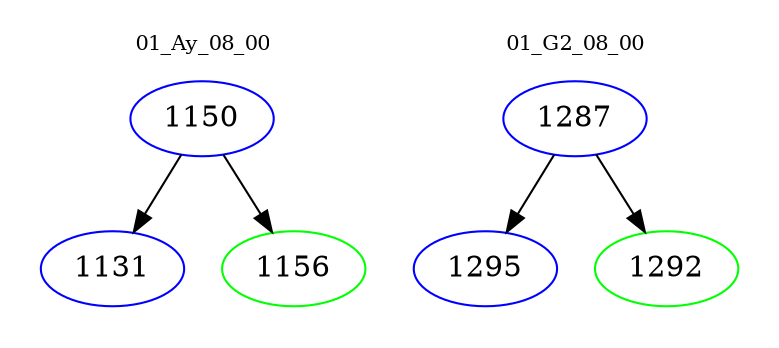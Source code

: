digraph{
subgraph cluster_0 {
color = white
label = "01_Ay_08_00";
fontsize=10;
T0_1150 [label="1150", color="blue"]
T0_1150 -> T0_1131 [color="black"]
T0_1131 [label="1131", color="blue"]
T0_1150 -> T0_1156 [color="black"]
T0_1156 [label="1156", color="green"]
}
subgraph cluster_1 {
color = white
label = "01_G2_08_00";
fontsize=10;
T1_1287 [label="1287", color="blue"]
T1_1287 -> T1_1295 [color="black"]
T1_1295 [label="1295", color="blue"]
T1_1287 -> T1_1292 [color="black"]
T1_1292 [label="1292", color="green"]
}
}

